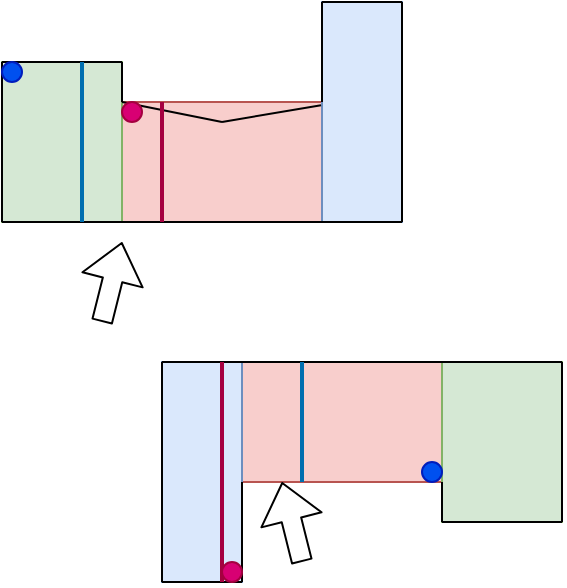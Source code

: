 <mxfile version="13.9.2" type="github">
  <diagram id="SNSVXGH9BnDzPArwe3A-" name="Page-1">
    <mxGraphModel dx="810" dy="877" grid="1" gridSize="10" guides="1" tooltips="1" connect="1" arrows="1" fold="1" page="1" pageScale="1" pageWidth="850" pageHeight="1100" math="0" shadow="0">
      <root>
        <mxCell id="0" />
        <mxCell id="1" parent="0" />
        <mxCell id="7JbKkaQA1GK2c_iS6zvy-1" value="" style="shape=flexArrow;endArrow=classic;html=1;" edge="1" parent="1">
          <mxGeometry width="50" height="50" relative="1" as="geometry">
            <mxPoint x="360" y="710" as="sourcePoint" />
            <mxPoint x="370" y="670" as="targetPoint" />
          </mxGeometry>
        </mxCell>
        <mxCell id="7JbKkaQA1GK2c_iS6zvy-10" value="" style="group" vertex="1" connectable="0" parent="1">
          <mxGeometry x="310" y="550" width="200" height="110" as="geometry" />
        </mxCell>
        <mxCell id="7JbKkaQA1GK2c_iS6zvy-17" value="" style="rounded=0;whiteSpace=wrap;html=1;strokeWidth=1;fillColor=#f8cecc;strokeColor=#b85450;" vertex="1" parent="7JbKkaQA1GK2c_iS6zvy-10">
          <mxGeometry x="60" y="50" width="100" height="60" as="geometry" />
        </mxCell>
        <mxCell id="7JbKkaQA1GK2c_iS6zvy-19" value="" style="rounded=0;whiteSpace=wrap;html=1;strokeWidth=1;fillColor=#d5e8d4;strokeColor=#82b366;" vertex="1" parent="7JbKkaQA1GK2c_iS6zvy-10">
          <mxGeometry y="30" width="60" height="80" as="geometry" />
        </mxCell>
        <mxCell id="7JbKkaQA1GK2c_iS6zvy-15" value="" style="rounded=0;whiteSpace=wrap;html=1;strokeWidth=1;fillColor=#dae8fc;strokeColor=#6c8ebf;" vertex="1" parent="7JbKkaQA1GK2c_iS6zvy-10">
          <mxGeometry x="160" width="40" height="110" as="geometry" />
        </mxCell>
        <mxCell id="7JbKkaQA1GK2c_iS6zvy-2" value="" style="endArrow=none;html=1;" edge="1" parent="7JbKkaQA1GK2c_iS6zvy-10">
          <mxGeometry width="50" height="50" relative="1" as="geometry">
            <mxPoint x="60" y="50" as="sourcePoint" />
            <mxPoint x="110" y="60" as="targetPoint" />
          </mxGeometry>
        </mxCell>
        <mxCell id="7JbKkaQA1GK2c_iS6zvy-3" value="" style="endArrow=none;html=1;" edge="1" parent="7JbKkaQA1GK2c_iS6zvy-10">
          <mxGeometry width="50" height="50" relative="1" as="geometry">
            <mxPoint x="160" y="50" as="sourcePoint" />
            <mxPoint x="160" as="targetPoint" />
          </mxGeometry>
        </mxCell>
        <mxCell id="7JbKkaQA1GK2c_iS6zvy-4" value="" style="endArrow=none;html=1;" edge="1" parent="7JbKkaQA1GK2c_iS6zvy-10">
          <mxGeometry width="50" height="50" relative="1" as="geometry">
            <mxPoint x="200" y="110" as="sourcePoint" />
            <mxPoint x="200" as="targetPoint" />
          </mxGeometry>
        </mxCell>
        <mxCell id="7JbKkaQA1GK2c_iS6zvy-5" value="" style="endArrow=none;html=1;" edge="1" parent="7JbKkaQA1GK2c_iS6zvy-10">
          <mxGeometry width="50" height="50" relative="1" as="geometry">
            <mxPoint y="110" as="sourcePoint" />
            <mxPoint x="200" y="110" as="targetPoint" />
          </mxGeometry>
        </mxCell>
        <mxCell id="7JbKkaQA1GK2c_iS6zvy-6" value="" style="endArrow=none;html=1;" edge="1" parent="7JbKkaQA1GK2c_iS6zvy-10">
          <mxGeometry width="50" height="50" relative="1" as="geometry">
            <mxPoint y="110" as="sourcePoint" />
            <mxPoint y="30" as="targetPoint" />
          </mxGeometry>
        </mxCell>
        <mxCell id="7JbKkaQA1GK2c_iS6zvy-7" value="" style="endArrow=none;html=1;" edge="1" parent="7JbKkaQA1GK2c_iS6zvy-10">
          <mxGeometry width="50" height="50" relative="1" as="geometry">
            <mxPoint x="60" y="50" as="sourcePoint" />
            <mxPoint x="60" y="30" as="targetPoint" />
          </mxGeometry>
        </mxCell>
        <mxCell id="7JbKkaQA1GK2c_iS6zvy-8" value="" style="endArrow=none;html=1;" edge="1" parent="7JbKkaQA1GK2c_iS6zvy-10">
          <mxGeometry width="50" height="50" relative="1" as="geometry">
            <mxPoint y="30" as="sourcePoint" />
            <mxPoint x="60" y="30" as="targetPoint" />
          </mxGeometry>
        </mxCell>
        <mxCell id="7JbKkaQA1GK2c_iS6zvy-9" value="" style="endArrow=none;html=1;" edge="1" parent="7JbKkaQA1GK2c_iS6zvy-10">
          <mxGeometry width="50" height="50" relative="1" as="geometry">
            <mxPoint x="160" as="sourcePoint" />
            <mxPoint x="200" as="targetPoint" />
          </mxGeometry>
        </mxCell>
        <mxCell id="7JbKkaQA1GK2c_iS6zvy-23" value="" style="endArrow=none;html=1;fillColor=#d80073;strokeColor=#A50040;strokeWidth=2;" edge="1" parent="7JbKkaQA1GK2c_iS6zvy-10">
          <mxGeometry width="50" height="50" relative="1" as="geometry">
            <mxPoint x="80" y="110" as="sourcePoint" />
            <mxPoint x="80" y="50" as="targetPoint" />
          </mxGeometry>
        </mxCell>
        <mxCell id="7JbKkaQA1GK2c_iS6zvy-22" value="" style="endArrow=none;html=1;fillColor=#1ba1e2;strokeColor=#006EAF;strokeWidth=2;" edge="1" parent="7JbKkaQA1GK2c_iS6zvy-10">
          <mxGeometry width="50" height="50" relative="1" as="geometry">
            <mxPoint x="40" y="110" as="sourcePoint" />
            <mxPoint x="40" y="30" as="targetPoint" />
          </mxGeometry>
        </mxCell>
        <mxCell id="7JbKkaQA1GK2c_iS6zvy-27" value="" style="ellipse;whiteSpace=wrap;html=1;aspect=fixed;strokeWidth=1;fillColor=#0050ef;strokeColor=#001DBC;fontColor=#ffffff;" vertex="1" parent="7JbKkaQA1GK2c_iS6zvy-10">
          <mxGeometry y="30" width="10" height="10" as="geometry" />
        </mxCell>
        <mxCell id="7JbKkaQA1GK2c_iS6zvy-34" value="" style="ellipse;whiteSpace=wrap;html=1;aspect=fixed;strokeWidth=1;fillColor=#d80073;strokeColor=#A50040;fontColor=#ffffff;" vertex="1" parent="7JbKkaQA1GK2c_iS6zvy-10">
          <mxGeometry x="60" y="50" width="10" height="10" as="geometry" />
        </mxCell>
        <mxCell id="7JbKkaQA1GK2c_iS6zvy-20" value="" style="endArrow=none;html=1;entryX=-0.012;entryY=0.469;entryDx=0;entryDy=0;entryPerimeter=0;" edge="1" parent="1" target="7JbKkaQA1GK2c_iS6zvy-15">
          <mxGeometry width="50" height="50" relative="1" as="geometry">
            <mxPoint x="420" y="610" as="sourcePoint" />
            <mxPoint x="540" y="730" as="targetPoint" />
          </mxGeometry>
        </mxCell>
        <mxCell id="7JbKkaQA1GK2c_iS6zvy-35" value="" style="group;rotation=-180;" vertex="1" connectable="0" parent="1">
          <mxGeometry x="390" y="730" width="200" height="110" as="geometry" />
        </mxCell>
        <mxCell id="7JbKkaQA1GK2c_iS6zvy-36" value="" style="rounded=0;whiteSpace=wrap;html=1;strokeWidth=1;fillColor=#f8cecc;strokeColor=#b85450;rotation=-180;" vertex="1" parent="7JbKkaQA1GK2c_iS6zvy-35">
          <mxGeometry x="40" width="100" height="60" as="geometry" />
        </mxCell>
        <mxCell id="7JbKkaQA1GK2c_iS6zvy-37" value="" style="rounded=0;whiteSpace=wrap;html=1;strokeWidth=1;fillColor=#d5e8d4;strokeColor=#82b366;rotation=-180;" vertex="1" parent="7JbKkaQA1GK2c_iS6zvy-35">
          <mxGeometry x="140" width="60" height="80" as="geometry" />
        </mxCell>
        <mxCell id="7JbKkaQA1GK2c_iS6zvy-38" value="" style="rounded=0;whiteSpace=wrap;html=1;strokeWidth=1;fillColor=#dae8fc;strokeColor=#6c8ebf;rotation=-180;" vertex="1" parent="7JbKkaQA1GK2c_iS6zvy-35">
          <mxGeometry width="40" height="110" as="geometry" />
        </mxCell>
        <mxCell id="7JbKkaQA1GK2c_iS6zvy-40" value="" style="endArrow=none;html=1;" edge="1" parent="7JbKkaQA1GK2c_iS6zvy-35">
          <mxGeometry width="50" height="50" relative="1" as="geometry">
            <mxPoint x="40" y="60" as="sourcePoint" />
            <mxPoint x="40" y="110" as="targetPoint" />
          </mxGeometry>
        </mxCell>
        <mxCell id="7JbKkaQA1GK2c_iS6zvy-41" value="" style="endArrow=none;html=1;" edge="1" parent="7JbKkaQA1GK2c_iS6zvy-35">
          <mxGeometry width="50" height="50" relative="1" as="geometry">
            <mxPoint as="sourcePoint" />
            <mxPoint y="110" as="targetPoint" />
          </mxGeometry>
        </mxCell>
        <mxCell id="7JbKkaQA1GK2c_iS6zvy-42" value="" style="endArrow=none;html=1;" edge="1" parent="7JbKkaQA1GK2c_iS6zvy-35">
          <mxGeometry width="50" height="50" relative="1" as="geometry">
            <mxPoint x="200" as="sourcePoint" />
            <mxPoint as="targetPoint" />
          </mxGeometry>
        </mxCell>
        <mxCell id="7JbKkaQA1GK2c_iS6zvy-43" value="" style="endArrow=none;html=1;" edge="1" parent="7JbKkaQA1GK2c_iS6zvy-35">
          <mxGeometry width="50" height="50" relative="1" as="geometry">
            <mxPoint x="200" as="sourcePoint" />
            <mxPoint x="200" y="80" as="targetPoint" />
          </mxGeometry>
        </mxCell>
        <mxCell id="7JbKkaQA1GK2c_iS6zvy-44" value="" style="endArrow=none;html=1;" edge="1" parent="7JbKkaQA1GK2c_iS6zvy-35">
          <mxGeometry width="50" height="50" relative="1" as="geometry">
            <mxPoint x="140" y="60" as="sourcePoint" />
            <mxPoint x="140" y="80" as="targetPoint" />
          </mxGeometry>
        </mxCell>
        <mxCell id="7JbKkaQA1GK2c_iS6zvy-45" value="" style="endArrow=none;html=1;" edge="1" parent="7JbKkaQA1GK2c_iS6zvy-35">
          <mxGeometry width="50" height="50" relative="1" as="geometry">
            <mxPoint x="200" y="80" as="sourcePoint" />
            <mxPoint x="140" y="80" as="targetPoint" />
          </mxGeometry>
        </mxCell>
        <mxCell id="7JbKkaQA1GK2c_iS6zvy-46" value="" style="endArrow=none;html=1;" edge="1" parent="7JbKkaQA1GK2c_iS6zvy-35">
          <mxGeometry width="50" height="50" relative="1" as="geometry">
            <mxPoint x="40" y="110" as="sourcePoint" />
            <mxPoint y="110" as="targetPoint" />
          </mxGeometry>
        </mxCell>
        <mxCell id="7JbKkaQA1GK2c_iS6zvy-47" value="" style="endArrow=none;html=1;fillColor=#d80073;strokeColor=#A50040;strokeWidth=2;" edge="1" parent="7JbKkaQA1GK2c_iS6zvy-35">
          <mxGeometry width="50" height="50" relative="1" as="geometry">
            <mxPoint x="30" as="sourcePoint" />
            <mxPoint x="30" y="110" as="targetPoint" />
          </mxGeometry>
        </mxCell>
        <mxCell id="7JbKkaQA1GK2c_iS6zvy-48" value="" style="endArrow=none;html=1;fillColor=#1ba1e2;strokeColor=#006EAF;strokeWidth=2;" edge="1" parent="7JbKkaQA1GK2c_iS6zvy-35">
          <mxGeometry width="50" height="50" relative="1" as="geometry">
            <mxPoint x="70" as="sourcePoint" />
            <mxPoint x="70" y="60" as="targetPoint" />
          </mxGeometry>
        </mxCell>
        <mxCell id="7JbKkaQA1GK2c_iS6zvy-52" value="" style="shape=flexArrow;endArrow=classic;html=1;" edge="1" parent="7JbKkaQA1GK2c_iS6zvy-35">
          <mxGeometry width="50" height="50" relative="1" as="geometry">
            <mxPoint x="70" y="100" as="sourcePoint" />
            <mxPoint x="60" y="60" as="targetPoint" />
          </mxGeometry>
        </mxCell>
        <mxCell id="7JbKkaQA1GK2c_iS6zvy-50" value="" style="ellipse;whiteSpace=wrap;html=1;aspect=fixed;strokeWidth=1;fillColor=#d80073;strokeColor=#A50040;fontColor=#ffffff;rotation=-180;" vertex="1" parent="7JbKkaQA1GK2c_iS6zvy-35">
          <mxGeometry x="30" y="100" width="10" height="10" as="geometry" />
        </mxCell>
        <mxCell id="7JbKkaQA1GK2c_iS6zvy-49" value="" style="ellipse;whiteSpace=wrap;html=1;aspect=fixed;strokeWidth=1;fillColor=#0050ef;strokeColor=#001DBC;fontColor=#ffffff;rotation=-180;" vertex="1" parent="7JbKkaQA1GK2c_iS6zvy-35">
          <mxGeometry x="130" y="50" width="10" height="10" as="geometry" />
        </mxCell>
      </root>
    </mxGraphModel>
  </diagram>
</mxfile>
